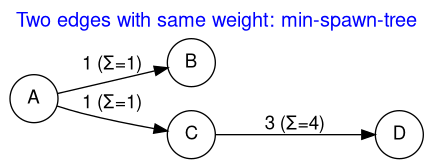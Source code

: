 @startdot
digraph a {
    label = "Two edges with same weight: min-spawn-tree"
    labelloc  =  t
    fontsize  = 15
    fontcolor = blue

    fontname="Helvetica,Arial,sans-serif"
    node [fontname="Helvetica,Arial,sans-serif"]
    edge [fontname="Helvetica,Arial,sans-serif"]
    rankdir=LR;
    node [shape = circle];
    edge[arrowhead="normal"];
    A -> B [label = "1 (Σ=1)", minlen=1];
    A -> C [label = "1 (Σ=1)", minlen=1];
    C -> D [label = "3 (Σ=4)", minlen=2];
}
@enddot
